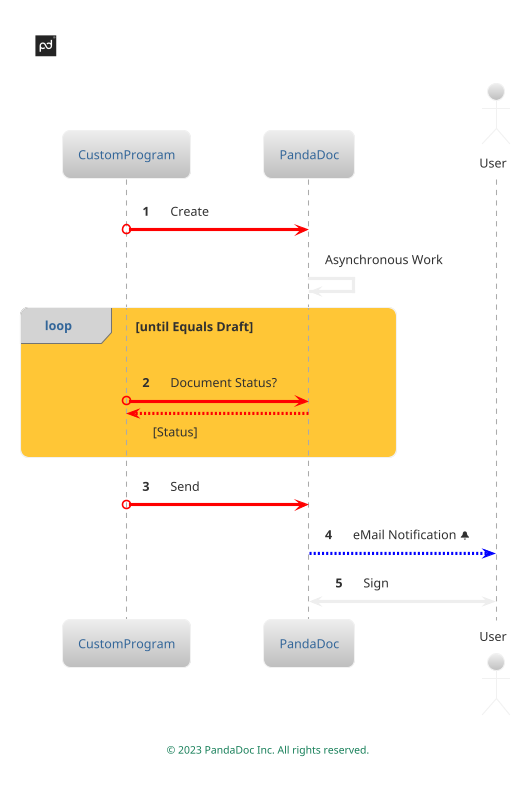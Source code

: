 @startuml

!theme silver

sprite pdlogo <svg width="20" height="20" viewBox="0 0 20 20" fill="none" xmlns="http://www.w3.org/2000/svg">
<g clip-path="url(#clip0_44_5088)">
<path d="M0 0H19.992V20H0V0Z" fill="#242424"/>
<path fill-rule="evenodd" clip-rule="evenodd" d="M14.6596 7.29179L14.6092 7.31714C14.1808 6.96218 13.6264 6.73399 12.9208 6.73399C12.0136 6.73399 11.182 7.0636 10.6276 7.72281L11.4844 8.63556C11.9128 8.22989 12.3664 8.00171 12.946 8.00171C14.0296 8.02706 14.7352 8.86375 14.7352 9.97933C14.7352 11.0949 14.0044 11.957 12.8956 11.957C10.1236 11.957 10.9048 6.73399 7.1752 6.73399C5.3104 6.73399 4 8.12848 4 9.97933V15.6333H5.3356V12.6162L5.386 12.5908C5.8144 12.9458 6.3688 13.174 7.0744 13.174C7.9816 13.174 8.8132 12.8444 9.3676 12.1852L8.5108 11.2724C8.0824 11.6781 7.6288 11.9063 7.0492 11.9063C5.9656 11.8809 5.26 11.0442 5.26 9.92863C5.26 8.81304 5.9908 7.951 7.0996 7.951C9.8716 7.951 9.0904 13.174 12.82 13.174C14.6848 13.174 15.9952 11.7795 15.9952 9.92863V4.29999H14.6596V7.29179Z" fill="white"/>
<path d="M17.7578 1.39323H18.1046C18.2187 1.39323 18.3103 1.41737 18.3794 1.46563C18.4484 1.5139 18.483 1.58931 18.483 1.69188V1.6964C18.483 1.77181 18.4635 1.83064 18.4244 1.87287C18.3884 1.9151 18.3403 1.94527 18.2803 1.96337L18.5415 2.38418H18.3163L18.0776 1.99957H17.974V2.38418H17.7578V1.39323ZM18.1001 1.85025C18.2142 1.85025 18.2713 1.80198 18.2713 1.70545V1.70092C18.2713 1.64964 18.2563 1.61344 18.2262 1.59233C18.1962 1.57121 18.1542 1.56065 18.1001 1.56065H17.974V1.85025H18.1001ZM18.1001 2.73712C18.2172 2.73712 18.3253 2.71752 18.4244 2.6783C18.5235 2.63607 18.6091 2.57875 18.6812 2.50635C18.7563 2.43094 18.8148 2.34195 18.8569 2.23939C18.8989 2.13682 18.9199 2.0237 18.9199 1.90002C18.9199 1.77634 18.8989 1.66322 18.8569 1.56065C18.8178 1.45809 18.7623 1.37061 18.6902 1.29821C18.6181 1.2228 18.531 1.16548 18.4289 1.12626C18.3298 1.08403 18.2202 1.06292 18.1001 1.06292C17.98 1.06292 17.8689 1.08403 17.7668 1.12626C17.6677 1.16548 17.5821 1.2228 17.51 1.29821C17.4379 1.37362 17.3809 1.46261 17.3388 1.56518C17.2998 1.66774 17.2803 1.78086 17.2803 1.90454C17.2803 2.02823 17.3013 2.14135 17.3433 2.24391C17.3854 2.34648 17.4424 2.43396 17.5145 2.50635C17.5896 2.57875 17.6767 2.63607 17.7758 2.6783C17.8779 2.71752 17.986 2.73712 18.1001 2.73712ZM18.1001 2.90002C17.962 2.90002 17.8313 2.87438 17.7082 2.8231C17.5881 2.77181 17.483 2.70243 17.3929 2.61495C17.3028 2.52445 17.2307 2.41887 17.1767 2.29821C17.1256 2.17755 17.1001 2.04632 17.1001 1.90454C17.1001 1.76578 17.1256 1.63607 17.1767 1.5154C17.2277 1.39172 17.2983 1.28464 17.3884 1.19414C17.4785 1.10364 17.5836 1.03275 17.7037 0.981472C17.8268 0.927173 17.959 0.900024 18.1001 0.900024C18.2412 0.900024 18.3719 0.925665 18.492 0.976947C18.6151 1.02823 18.7217 1.09912 18.8118 1.18961C18.9019 1.28011 18.9725 1.3872 19.0235 1.51088C19.0746 1.63154 19.1001 1.76126 19.1001 1.90002C19.1001 2.0418 19.0731 2.17453 19.019 2.29821C18.968 2.41887 18.8974 2.52445 18.8073 2.61495C18.7172 2.70243 18.6106 2.77181 18.4875 2.8231C18.3674 2.87438 18.2382 2.90002 18.1001 2.90002Z" fill="white"/>
</svg>

left header
  <$pdlogo>
endheader

footer
  <color #177F59>© 2023 PandaDoc Inc. All rights reserved.</color>
endfooter

autonumber
  
skinparam responseMessageBelowArrow true

  participant CustomProgram order 1
  participant PandaDoc order 2
  actor User order 3

  CustomProgram o-[#red]> PandaDoc : Create

  autonumber stop
  PandaDoc -> PandaDoc : Asynchronous Work
  autonumber resume
  
  loop#LightGray #FFC636 until Equals Draft
    CustomProgram o-[#red]> PandaDoc : Document Status?
 	autonumber stop
   CustomProgram <[#red]-- PandaDoc : [Status]
	autonumber resume
  end

  CustomProgram o-[#red]> PandaDoc : Send
  PandaDoc --[#blue]> User : eMail Notification <&bell>
  PandaDoc <-> User : Sign

@enduml